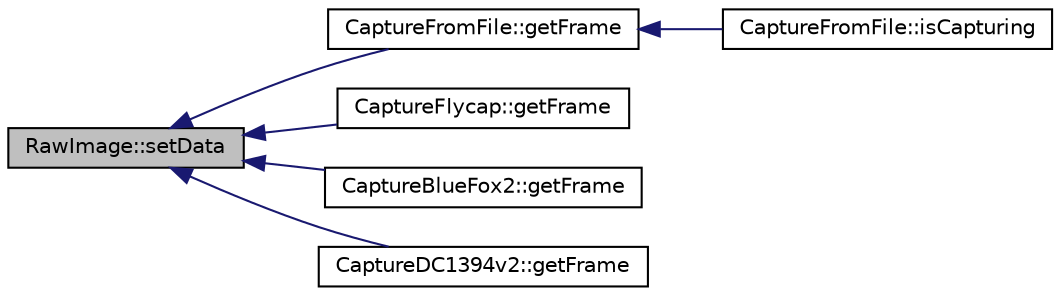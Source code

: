 digraph "RawImage::setData"
{
 // INTERACTIVE_SVG=YES
  edge [fontname="Helvetica",fontsize="10",labelfontname="Helvetica",labelfontsize="10"];
  node [fontname="Helvetica",fontsize="10",shape=record];
  rankdir="LR";
  Node1 [label="RawImage::setData",height=0.2,width=0.4,color="black", fillcolor="grey75", style="filled", fontcolor="black"];
  Node1 -> Node2 [dir="back",color="midnightblue",fontsize="10",style="solid",fontname="Helvetica"];
  Node2 [label="CaptureFromFile::getFrame",height=0.2,width=0.4,color="black", fillcolor="white", style="filled",URL="$d7/d6f/class_capture_from_file.html#af722f4833a1570f3e0761b262b76e5ba"];
  Node2 -> Node3 [dir="back",color="midnightblue",fontsize="10",style="solid",fontname="Helvetica"];
  Node3 [label="CaptureFromFile::isCapturing",height=0.2,width=0.4,color="black", fillcolor="white", style="filled",URL="$d7/d6f/class_capture_from_file.html#a412b2db19259e85e8ba5a46f30a923db"];
  Node1 -> Node4 [dir="back",color="midnightblue",fontsize="10",style="solid",fontname="Helvetica"];
  Node4 [label="CaptureFlycap::getFrame",height=0.2,width=0.4,color="black", fillcolor="white", style="filled",URL="$d0/de8/class_capture_flycap.html#aa019a4441b46c1cdaf92707f7730b6b8"];
  Node1 -> Node5 [dir="back",color="midnightblue",fontsize="10",style="solid",fontname="Helvetica"];
  Node5 [label="CaptureBlueFox2::getFrame",height=0.2,width=0.4,color="black", fillcolor="white", style="filled",URL="$d6/d65/class_capture_blue_fox2.html#ad229f955fc021d0fc98b2cdc229884bb"];
  Node1 -> Node6 [dir="back",color="midnightblue",fontsize="10",style="solid",fontname="Helvetica"];
  Node6 [label="CaptureDC1394v2::getFrame",height=0.2,width=0.4,color="black", fillcolor="white", style="filled",URL="$d9/db2/class_capture_d_c1394v2.html#a523235c9ef030a056849132f800c13a6"];
}
